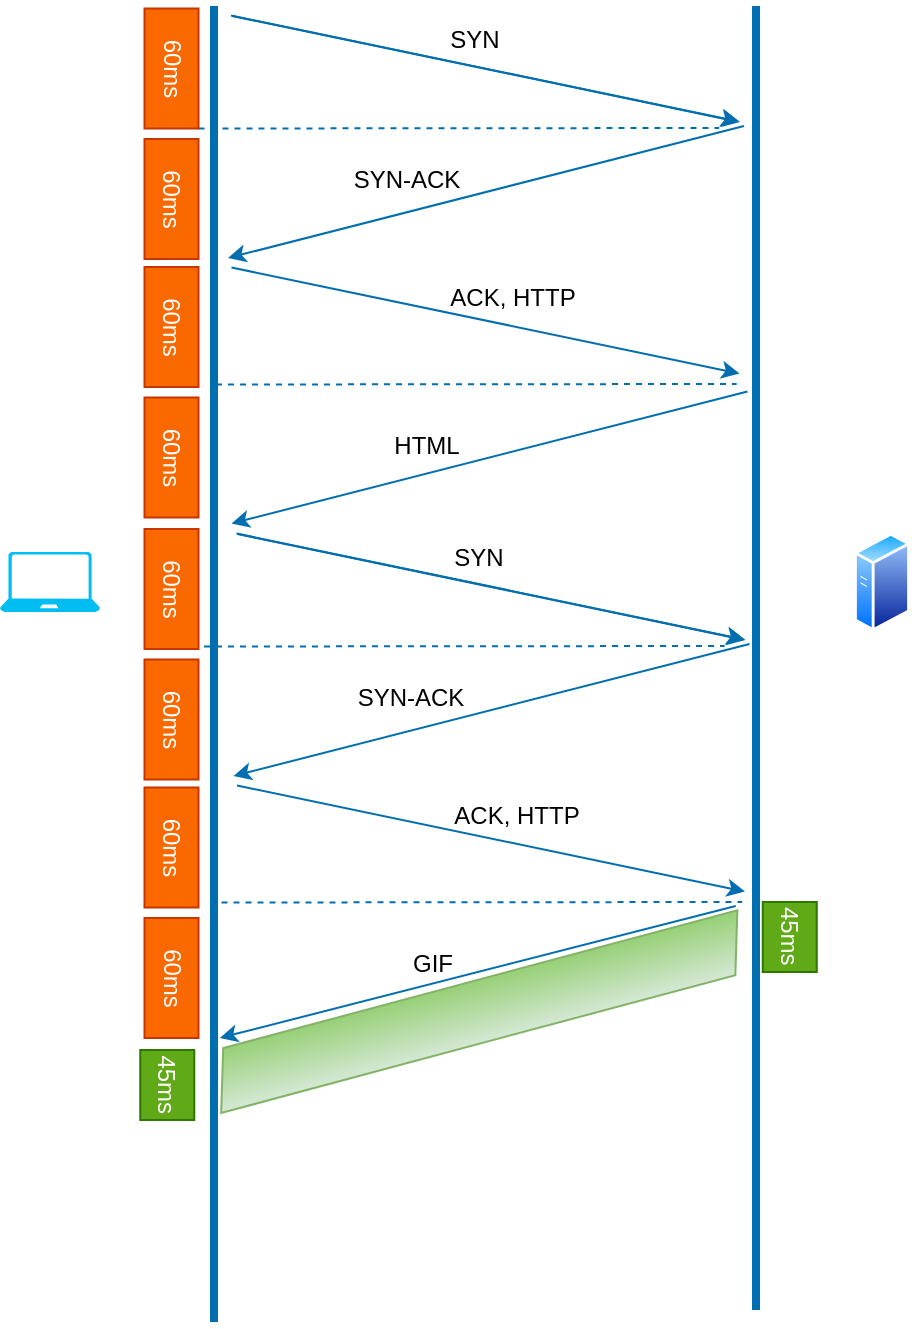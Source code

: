 <mxfile>
    <diagram id="uU1wO6tFAYgTkPxSoObC" name="第 1 页">
        <mxGraphModel dx="361" dy="272" grid="0" gridSize="10" guides="1" tooltips="1" connect="1" arrows="1" fold="1" page="1" pageScale="1" pageWidth="827" pageHeight="1169" background="#ffffff" math="0" shadow="0">
            <root>
                <mxCell id="0"/>
                <mxCell id="1" parent="0"/>
                <mxCell id="2" value="" style="verticalLabelPosition=bottom;html=1;verticalAlign=top;align=center;strokeColor=none;fillColor=#00BEF2;shape=mxgraph.azure.laptop;pointerEvents=1;" parent="1" vertex="1">
                    <mxGeometry x="205" y="421" width="50" height="30" as="geometry"/>
                </mxCell>
                <mxCell id="3" value="" style="aspect=fixed;perimeter=ellipsePerimeter;html=1;align=center;shadow=0;dashed=0;spacingTop=3;image;image=img/lib/active_directory/generic_server.svg;" parent="1" vertex="1">
                    <mxGeometry x="632" y="411" width="28.0" height="50" as="geometry"/>
                </mxCell>
                <mxCell id="4" value="" style="line;strokeWidth=4;direction=south;html=1;perimeter=backbonePerimeter;points=[];outlineConnect=0;fillColor=#1ba1e2;fontColor=#ffffff;strokeColor=#006EAF;" parent="1" vertex="1">
                    <mxGeometry x="307" y="148" width="10" height="658" as="geometry"/>
                </mxCell>
                <mxCell id="5" value="" style="line;strokeWidth=4;direction=south;html=1;perimeter=backbonePerimeter;points=[];outlineConnect=0;fillColor=#1ba1e2;fontColor=#ffffff;strokeColor=#006EAF;" parent="1" vertex="1">
                    <mxGeometry x="578" y="148" width="10" height="652" as="geometry"/>
                </mxCell>
                <mxCell id="8" value="" style="endArrow=classic;html=1;fillColor=#1ba1e2;strokeColor=#006EAF;" parent="1" edge="1">
                    <mxGeometry width="50" height="50" relative="1" as="geometry">
                        <mxPoint x="321" y="153" as="sourcePoint"/>
                        <mxPoint x="575" y="206" as="targetPoint"/>
                    </mxGeometry>
                </mxCell>
                <mxCell id="9" value="" style="endArrow=classic;html=1;fillColor=#1ba1e2;strokeColor=#006EAF;" parent="1" edge="1">
                    <mxGeometry width="50" height="50" relative="1" as="geometry">
                        <mxPoint x="577" y="208" as="sourcePoint"/>
                        <mxPoint x="319" y="274" as="targetPoint"/>
                    </mxGeometry>
                </mxCell>
                <mxCell id="12" style="edgeStyle=none;html=1;exitX=1;exitY=0;exitDx=0;exitDy=0;fillColor=#1ba1e2;strokeColor=#006EAF;endArrow=none;endFill=0;dashed=1;" parent="1" source="10" edge="1">
                    <mxGeometry relative="1" as="geometry">
                        <mxPoint x="564.577" y="209" as="targetPoint"/>
                    </mxGeometry>
                </mxCell>
                <mxCell id="10" value="&lt;font color=&quot;#ffffff&quot;&gt;60ms&lt;/font&gt;" style="rounded=0;whiteSpace=wrap;html=1;rotation=90;fillColor=#fa6800;fontColor=#000000;strokeColor=#C73500;" parent="1" vertex="1">
                    <mxGeometry x="260.75" y="165.75" width="60" height="27" as="geometry"/>
                </mxCell>
                <mxCell id="14" value="&lt;font color=&quot;#ffffff&quot;&gt;60ms&lt;/font&gt;" style="rounded=0;whiteSpace=wrap;html=1;rotation=90;fillColor=#fa6800;fontColor=#000000;strokeColor=#C73500;" parent="1" vertex="1">
                    <mxGeometry x="260.75" y="231" width="60" height="27" as="geometry"/>
                </mxCell>
                <mxCell id="15" value="&lt;font color=&quot;#000000&quot;&gt;SYN&lt;/font&gt;" style="text;html=1;align=center;verticalAlign=middle;resizable=0;points=[];autosize=1;strokeColor=none;fillColor=none;fontColor=#FFFFFF;" parent="1" vertex="1">
                    <mxGeometry x="420" y="152" width="43" height="26" as="geometry"/>
                </mxCell>
                <mxCell id="16" value="SYN-ACK" style="text;html=1;align=center;verticalAlign=middle;resizable=0;points=[];autosize=1;strokeColor=none;fillColor=none;fontColor=#000000;" parent="1" vertex="1">
                    <mxGeometry x="372" y="222" width="71" height="26" as="geometry"/>
                </mxCell>
                <mxCell id="18" value="" style="endArrow=classic;html=1;fillColor=#1ba1e2;strokeColor=#006EAF;" parent="1" edge="1">
                    <mxGeometry width="50" height="50" relative="1" as="geometry">
                        <mxPoint x="320.5" y="152.75" as="sourcePoint"/>
                        <mxPoint x="574.5" y="205.75" as="targetPoint"/>
                    </mxGeometry>
                </mxCell>
                <mxCell id="19" value="&lt;font color=&quot;#000000&quot;&gt;ACK, HTTP&lt;/font&gt;" style="text;html=1;align=center;verticalAlign=middle;resizable=0;points=[];autosize=1;strokeColor=none;fillColor=none;fontColor=#FFFFFF;" parent="1" vertex="1">
                    <mxGeometry x="420" y="281" width="81" height="26" as="geometry"/>
                </mxCell>
                <mxCell id="20" value="" style="endArrow=classic;html=1;fillColor=#1ba1e2;strokeColor=#006EAF;" parent="1" edge="1">
                    <mxGeometry width="50" height="50" relative="1" as="geometry">
                        <mxPoint x="320.75" y="278.75" as="sourcePoint"/>
                        <mxPoint x="574.75" y="331.75" as="targetPoint"/>
                    </mxGeometry>
                </mxCell>
                <mxCell id="21" value="" style="endArrow=classic;html=1;fillColor=#1ba1e2;strokeColor=#006EAF;" parent="1" edge="1">
                    <mxGeometry width="50" height="50" relative="1" as="geometry">
                        <mxPoint x="572.88" y="598" as="sourcePoint"/>
                        <mxPoint x="314.88" y="664" as="targetPoint"/>
                    </mxGeometry>
                </mxCell>
                <mxCell id="22" value="HTML" style="text;html=1;align=center;verticalAlign=middle;resizable=0;points=[];autosize=1;strokeColor=none;fillColor=none;fontColor=#000000;" parent="1" vertex="1">
                    <mxGeometry x="392" y="355" width="51" height="26" as="geometry"/>
                </mxCell>
                <mxCell id="24" value="&lt;font color=&quot;#ffffff&quot;&gt;45ms&lt;br&gt;&lt;/font&gt;" style="rounded=0;whiteSpace=wrap;html=1;rotation=90;fillColor=#60a917;strokeColor=#2D7600;fontColor=#ffffff;" parent="1" vertex="1">
                    <mxGeometry x="582.38" y="600" width="35" height="27" as="geometry"/>
                </mxCell>
                <mxCell id="26" value="" style="shape=parallelogram;perimeter=parallelogramPerimeter;whiteSpace=wrap;html=1;fixedSize=1;rotation=-195;size=9.348;fillColor=#d5e8d4;strokeColor=#82b366;gradientColor=#97d077;" parent="1" vertex="1">
                    <mxGeometry x="306.88" y="635.31" width="275.5" height="31.03" as="geometry"/>
                </mxCell>
                <mxCell id="27" value="&lt;font color=&quot;#ffffff&quot;&gt;45ms&lt;br&gt;&lt;/font&gt;" style="rounded=0;whiteSpace=wrap;html=1;rotation=90;fillColor=#60a917;strokeColor=#2D7600;fontColor=#ffffff;" parent="1" vertex="1">
                    <mxGeometry x="271.13" y="674" width="35" height="27" as="geometry"/>
                </mxCell>
                <mxCell id="28" value="&lt;font color=&quot;#ffffff&quot;&gt;60ms&lt;/font&gt;" style="rounded=0;whiteSpace=wrap;html=1;rotation=90;fillColor=#fa6800;fontColor=#000000;strokeColor=#C73500;" parent="1" vertex="1">
                    <mxGeometry x="260.75" y="295" width="60" height="27" as="geometry"/>
                </mxCell>
                <mxCell id="29" value="&lt;font color=&quot;#ffffff&quot;&gt;60ms&lt;/font&gt;" style="rounded=0;whiteSpace=wrap;html=1;rotation=90;fillColor=#fa6800;fontColor=#000000;strokeColor=#C73500;" parent="1" vertex="1">
                    <mxGeometry x="260.75" y="360.25" width="60" height="27" as="geometry"/>
                </mxCell>
                <mxCell id="30" style="edgeStyle=none;html=1;exitX=1;exitY=0;exitDx=0;exitDy=0;fillColor=#1ba1e2;strokeColor=#006EAF;endArrow=none;endFill=0;dashed=1;" parent="1" edge="1">
                    <mxGeometry relative="1" as="geometry">
                        <mxPoint x="573.327" y="337" as="targetPoint"/>
                        <mxPoint x="313" y="337.25" as="sourcePoint"/>
                    </mxGeometry>
                </mxCell>
                <mxCell id="31" value="" style="endArrow=classic;html=1;fillColor=#1ba1e2;strokeColor=#006EAF;" parent="1" edge="1">
                    <mxGeometry width="50" height="50" relative="1" as="geometry">
                        <mxPoint x="578.75" y="340.75" as="sourcePoint"/>
                        <mxPoint x="320.75" y="406.75" as="targetPoint"/>
                    </mxGeometry>
                </mxCell>
                <mxCell id="32" value="" style="endArrow=classic;html=1;fillColor=#1ba1e2;strokeColor=#006EAF;" parent="1" edge="1">
                    <mxGeometry width="50" height="50" relative="1" as="geometry">
                        <mxPoint x="323.75" y="412" as="sourcePoint"/>
                        <mxPoint x="577.75" y="465" as="targetPoint"/>
                    </mxGeometry>
                </mxCell>
                <mxCell id="33" value="" style="endArrow=classic;html=1;fillColor=#1ba1e2;strokeColor=#006EAF;" parent="1" edge="1">
                    <mxGeometry width="50" height="50" relative="1" as="geometry">
                        <mxPoint x="579.75" y="467" as="sourcePoint"/>
                        <mxPoint x="321.75" y="533" as="targetPoint"/>
                    </mxGeometry>
                </mxCell>
                <mxCell id="34" style="edgeStyle=none;html=1;exitX=1;exitY=0;exitDx=0;exitDy=0;fillColor=#1ba1e2;strokeColor=#006EAF;endArrow=none;endFill=0;dashed=1;" parent="1" edge="1">
                    <mxGeometry relative="1" as="geometry">
                        <mxPoint x="567.327" y="468" as="targetPoint"/>
                        <mxPoint x="307" y="468.25" as="sourcePoint"/>
                    </mxGeometry>
                </mxCell>
                <mxCell id="35" value="&lt;font color=&quot;#000000&quot;&gt;SYN&lt;/font&gt;" style="text;html=1;align=center;verticalAlign=middle;resizable=0;points=[];autosize=1;strokeColor=none;fillColor=none;fontColor=#FFFFFF;" parent="1" vertex="1">
                    <mxGeometry x="422.75" y="411" width="43" height="26" as="geometry"/>
                </mxCell>
                <mxCell id="37" value="SYN-ACK" style="text;html=1;align=center;verticalAlign=middle;resizable=0;points=[];autosize=1;strokeColor=none;fillColor=none;fontColor=#000000;" parent="1" vertex="1">
                    <mxGeometry x="374.75" y="481" width="71" height="26" as="geometry"/>
                </mxCell>
                <mxCell id="38" value="" style="endArrow=classic;html=1;fillColor=#1ba1e2;strokeColor=#006EAF;" parent="1" edge="1">
                    <mxGeometry width="50" height="50" relative="1" as="geometry">
                        <mxPoint x="323.25" y="411.75" as="sourcePoint"/>
                        <mxPoint x="577.25" y="464.75" as="targetPoint"/>
                    </mxGeometry>
                </mxCell>
                <mxCell id="39" value="&lt;font color=&quot;#000000&quot;&gt;ACK, HTTP&lt;/font&gt;" style="text;html=1;align=center;verticalAlign=middle;resizable=0;points=[];autosize=1;strokeColor=none;fillColor=none;fontColor=#FFFFFF;" parent="1" vertex="1">
                    <mxGeometry x="422.75" y="540" width="81" height="26" as="geometry"/>
                </mxCell>
                <mxCell id="40" value="" style="endArrow=classic;html=1;fillColor=#1ba1e2;strokeColor=#006EAF;" parent="1" edge="1">
                    <mxGeometry width="50" height="50" relative="1" as="geometry">
                        <mxPoint x="323.5" y="537.75" as="sourcePoint"/>
                        <mxPoint x="577.5" y="590.75" as="targetPoint"/>
                    </mxGeometry>
                </mxCell>
                <mxCell id="41" value="GIF" style="text;html=1;align=center;verticalAlign=middle;resizable=0;points=[];autosize=1;strokeColor=none;fillColor=none;fontColor=#000000;" parent="1" vertex="1">
                    <mxGeometry x="401.75" y="614" width="38" height="26" as="geometry"/>
                </mxCell>
                <mxCell id="42" style="edgeStyle=none;html=1;exitX=1;exitY=0;exitDx=0;exitDy=0;fillColor=#1ba1e2;strokeColor=#006EAF;endArrow=none;endFill=0;dashed=1;" parent="1" edge="1">
                    <mxGeometry relative="1" as="geometry">
                        <mxPoint x="576.077" y="596" as="targetPoint"/>
                        <mxPoint x="315.75" y="596.25" as="sourcePoint"/>
                    </mxGeometry>
                </mxCell>
                <mxCell id="44" value="&lt;font color=&quot;#ffffff&quot;&gt;60ms&lt;/font&gt;" style="rounded=0;whiteSpace=wrap;html=1;rotation=90;fillColor=#fa6800;fontColor=#000000;strokeColor=#C73500;" parent="1" vertex="1">
                    <mxGeometry x="260.75" y="426" width="60" height="27" as="geometry"/>
                </mxCell>
                <mxCell id="45" value="&lt;font color=&quot;#ffffff&quot;&gt;60ms&lt;/font&gt;" style="rounded=0;whiteSpace=wrap;html=1;rotation=90;fillColor=#fa6800;fontColor=#000000;strokeColor=#C73500;" parent="1" vertex="1">
                    <mxGeometry x="260.75" y="491.25" width="60" height="27" as="geometry"/>
                </mxCell>
                <mxCell id="46" value="&lt;font color=&quot;#ffffff&quot;&gt;60ms&lt;/font&gt;" style="rounded=0;whiteSpace=wrap;html=1;rotation=90;fillColor=#fa6800;fontColor=#000000;strokeColor=#C73500;" parent="1" vertex="1">
                    <mxGeometry x="260.75" y="555.25" width="60" height="27" as="geometry"/>
                </mxCell>
                <mxCell id="47" value="&lt;font color=&quot;#ffffff&quot;&gt;60ms&lt;/font&gt;" style="rounded=0;whiteSpace=wrap;html=1;rotation=90;fillColor=#fa6800;fontColor=#000000;strokeColor=#C73500;" parent="1" vertex="1">
                    <mxGeometry x="260.75" y="620.5" width="60" height="27" as="geometry"/>
                </mxCell>
            </root>
        </mxGraphModel>
    </diagram>
</mxfile>